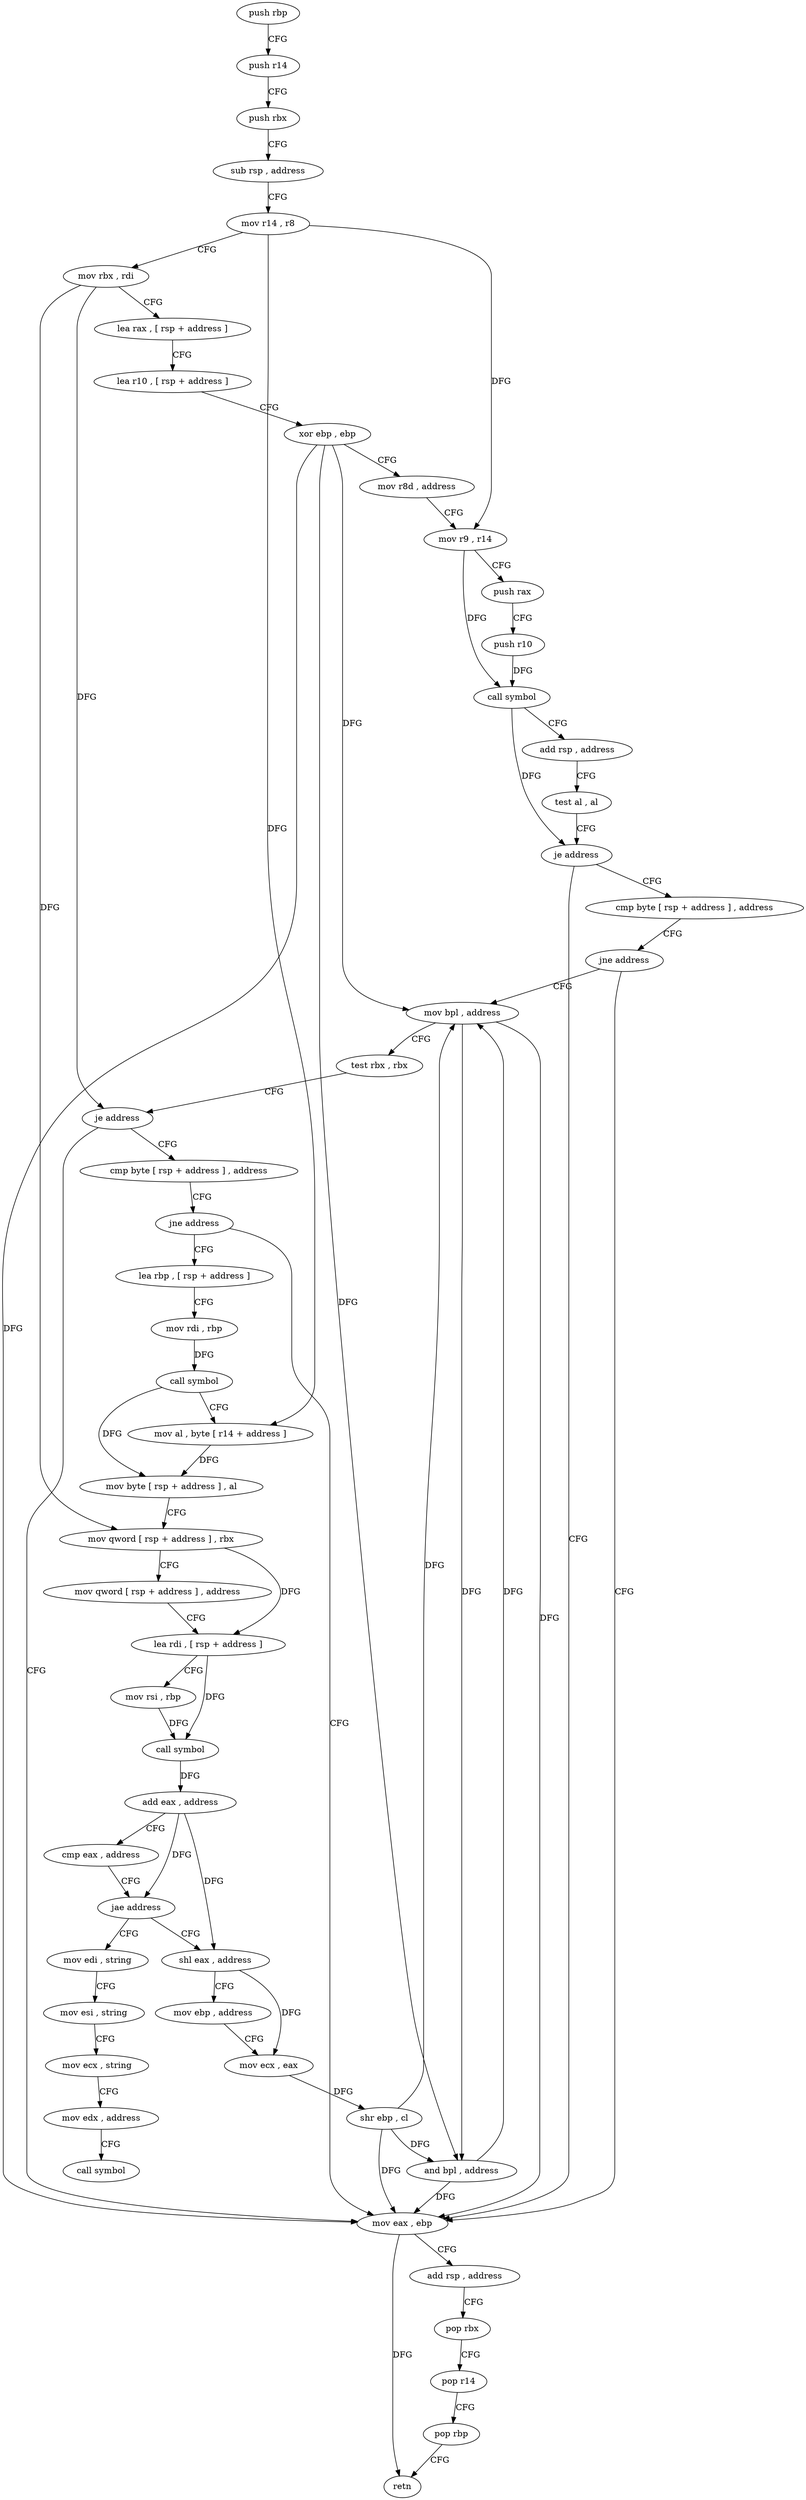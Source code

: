digraph "func" {
"4207536" [label = "push rbp" ]
"4207537" [label = "push r14" ]
"4207539" [label = "push rbx" ]
"4207540" [label = "sub rsp , address" ]
"4207544" [label = "mov r14 , r8" ]
"4207547" [label = "mov rbx , rdi" ]
"4207550" [label = "lea rax , [ rsp + address ]" ]
"4207555" [label = "lea r10 , [ rsp + address ]" ]
"4207560" [label = "xor ebp , ebp" ]
"4207562" [label = "mov r8d , address" ]
"4207568" [label = "mov r9 , r14" ]
"4207571" [label = "push rax" ]
"4207572" [label = "push r10" ]
"4207574" [label = "call symbol" ]
"4207579" [label = "add rsp , address" ]
"4207583" [label = "test al , al" ]
"4207585" [label = "je address" ]
"4207681" [label = "mov eax , ebp" ]
"4207587" [label = "cmp byte [ rsp + address ] , address" ]
"4207683" [label = "add rsp , address" ]
"4207687" [label = "pop rbx" ]
"4207688" [label = "pop r14" ]
"4207690" [label = "pop rbp" ]
"4207691" [label = "retn" ]
"4207592" [label = "jne address" ]
"4207594" [label = "mov bpl , address" ]
"4207597" [label = "test rbx , rbx" ]
"4207600" [label = "je address" ]
"4207602" [label = "cmp byte [ rsp + address ] , address" ]
"4207607" [label = "jne address" ]
"4207609" [label = "lea rbp , [ rsp + address ]" ]
"4207614" [label = "mov rdi , rbp" ]
"4207617" [label = "call symbol" ]
"4207622" [label = "mov al , byte [ r14 + address ]" ]
"4207626" [label = "mov byte [ rsp + address ] , al" ]
"4207630" [label = "mov qword [ rsp + address ] , rbx" ]
"4207635" [label = "mov qword [ rsp + address ] , address" ]
"4207644" [label = "lea rdi , [ rsp + address ]" ]
"4207649" [label = "mov rsi , rbp" ]
"4207652" [label = "call symbol" ]
"4207657" [label = "add eax , address" ]
"4207660" [label = "cmp eax , address" ]
"4207663" [label = "jae address" ]
"4207692" [label = "mov edi , string" ]
"4207665" [label = "shl eax , address" ]
"4207697" [label = "mov esi , string" ]
"4207702" [label = "mov ecx , string" ]
"4207707" [label = "mov edx , address" ]
"4207712" [label = "call symbol" ]
"4207668" [label = "mov ebp , address" ]
"4207673" [label = "mov ecx , eax" ]
"4207675" [label = "shr ebp , cl" ]
"4207677" [label = "and bpl , address" ]
"4207536" -> "4207537" [ label = "CFG" ]
"4207537" -> "4207539" [ label = "CFG" ]
"4207539" -> "4207540" [ label = "CFG" ]
"4207540" -> "4207544" [ label = "CFG" ]
"4207544" -> "4207547" [ label = "CFG" ]
"4207544" -> "4207568" [ label = "DFG" ]
"4207544" -> "4207622" [ label = "DFG" ]
"4207547" -> "4207550" [ label = "CFG" ]
"4207547" -> "4207600" [ label = "DFG" ]
"4207547" -> "4207630" [ label = "DFG" ]
"4207550" -> "4207555" [ label = "CFG" ]
"4207555" -> "4207560" [ label = "CFG" ]
"4207560" -> "4207562" [ label = "CFG" ]
"4207560" -> "4207681" [ label = "DFG" ]
"4207560" -> "4207594" [ label = "DFG" ]
"4207560" -> "4207677" [ label = "DFG" ]
"4207562" -> "4207568" [ label = "CFG" ]
"4207568" -> "4207571" [ label = "CFG" ]
"4207568" -> "4207574" [ label = "DFG" ]
"4207571" -> "4207572" [ label = "CFG" ]
"4207572" -> "4207574" [ label = "DFG" ]
"4207574" -> "4207579" [ label = "CFG" ]
"4207574" -> "4207585" [ label = "DFG" ]
"4207579" -> "4207583" [ label = "CFG" ]
"4207583" -> "4207585" [ label = "CFG" ]
"4207585" -> "4207681" [ label = "CFG" ]
"4207585" -> "4207587" [ label = "CFG" ]
"4207681" -> "4207683" [ label = "CFG" ]
"4207681" -> "4207691" [ label = "DFG" ]
"4207587" -> "4207592" [ label = "CFG" ]
"4207683" -> "4207687" [ label = "CFG" ]
"4207687" -> "4207688" [ label = "CFG" ]
"4207688" -> "4207690" [ label = "CFG" ]
"4207690" -> "4207691" [ label = "CFG" ]
"4207592" -> "4207681" [ label = "CFG" ]
"4207592" -> "4207594" [ label = "CFG" ]
"4207594" -> "4207597" [ label = "CFG" ]
"4207594" -> "4207681" [ label = "DFG" ]
"4207594" -> "4207677" [ label = "DFG" ]
"4207597" -> "4207600" [ label = "CFG" ]
"4207600" -> "4207681" [ label = "CFG" ]
"4207600" -> "4207602" [ label = "CFG" ]
"4207602" -> "4207607" [ label = "CFG" ]
"4207607" -> "4207681" [ label = "CFG" ]
"4207607" -> "4207609" [ label = "CFG" ]
"4207609" -> "4207614" [ label = "CFG" ]
"4207614" -> "4207617" [ label = "DFG" ]
"4207617" -> "4207622" [ label = "CFG" ]
"4207617" -> "4207626" [ label = "DFG" ]
"4207622" -> "4207626" [ label = "DFG" ]
"4207626" -> "4207630" [ label = "CFG" ]
"4207630" -> "4207635" [ label = "CFG" ]
"4207630" -> "4207644" [ label = "DFG" ]
"4207635" -> "4207644" [ label = "CFG" ]
"4207644" -> "4207649" [ label = "CFG" ]
"4207644" -> "4207652" [ label = "DFG" ]
"4207649" -> "4207652" [ label = "DFG" ]
"4207652" -> "4207657" [ label = "DFG" ]
"4207657" -> "4207660" [ label = "CFG" ]
"4207657" -> "4207663" [ label = "DFG" ]
"4207657" -> "4207665" [ label = "DFG" ]
"4207660" -> "4207663" [ label = "CFG" ]
"4207663" -> "4207692" [ label = "CFG" ]
"4207663" -> "4207665" [ label = "CFG" ]
"4207692" -> "4207697" [ label = "CFG" ]
"4207665" -> "4207668" [ label = "CFG" ]
"4207665" -> "4207673" [ label = "DFG" ]
"4207697" -> "4207702" [ label = "CFG" ]
"4207702" -> "4207707" [ label = "CFG" ]
"4207707" -> "4207712" [ label = "CFG" ]
"4207668" -> "4207673" [ label = "CFG" ]
"4207673" -> "4207675" [ label = "DFG" ]
"4207675" -> "4207677" [ label = "DFG" ]
"4207675" -> "4207681" [ label = "DFG" ]
"4207675" -> "4207594" [ label = "DFG" ]
"4207677" -> "4207681" [ label = "DFG" ]
"4207677" -> "4207594" [ label = "DFG" ]
}
